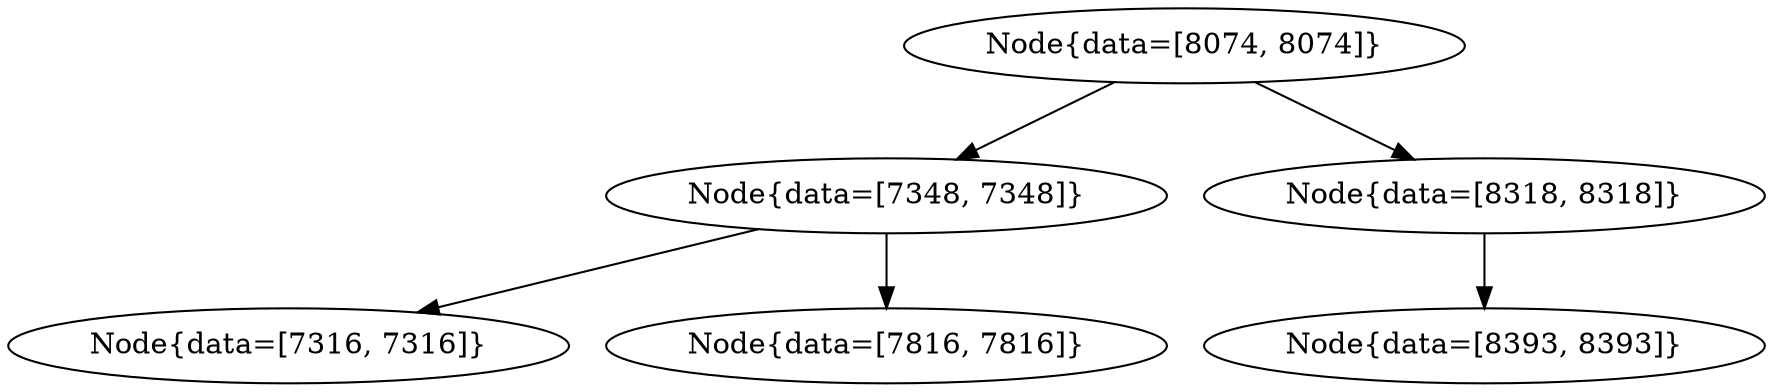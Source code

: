 digraph G{
1360986011 [label="Node{data=[8074, 8074]}"]
1360986011 -> 1209466357
1209466357 [label="Node{data=[7348, 7348]}"]
1209466357 -> 1426545122
1426545122 [label="Node{data=[7316, 7316]}"]
1209466357 -> 2074246666
2074246666 [label="Node{data=[7816, 7816]}"]
1360986011 -> 1567012034
1567012034 [label="Node{data=[8318, 8318]}"]
1567012034 -> 585110478
585110478 [label="Node{data=[8393, 8393]}"]
}